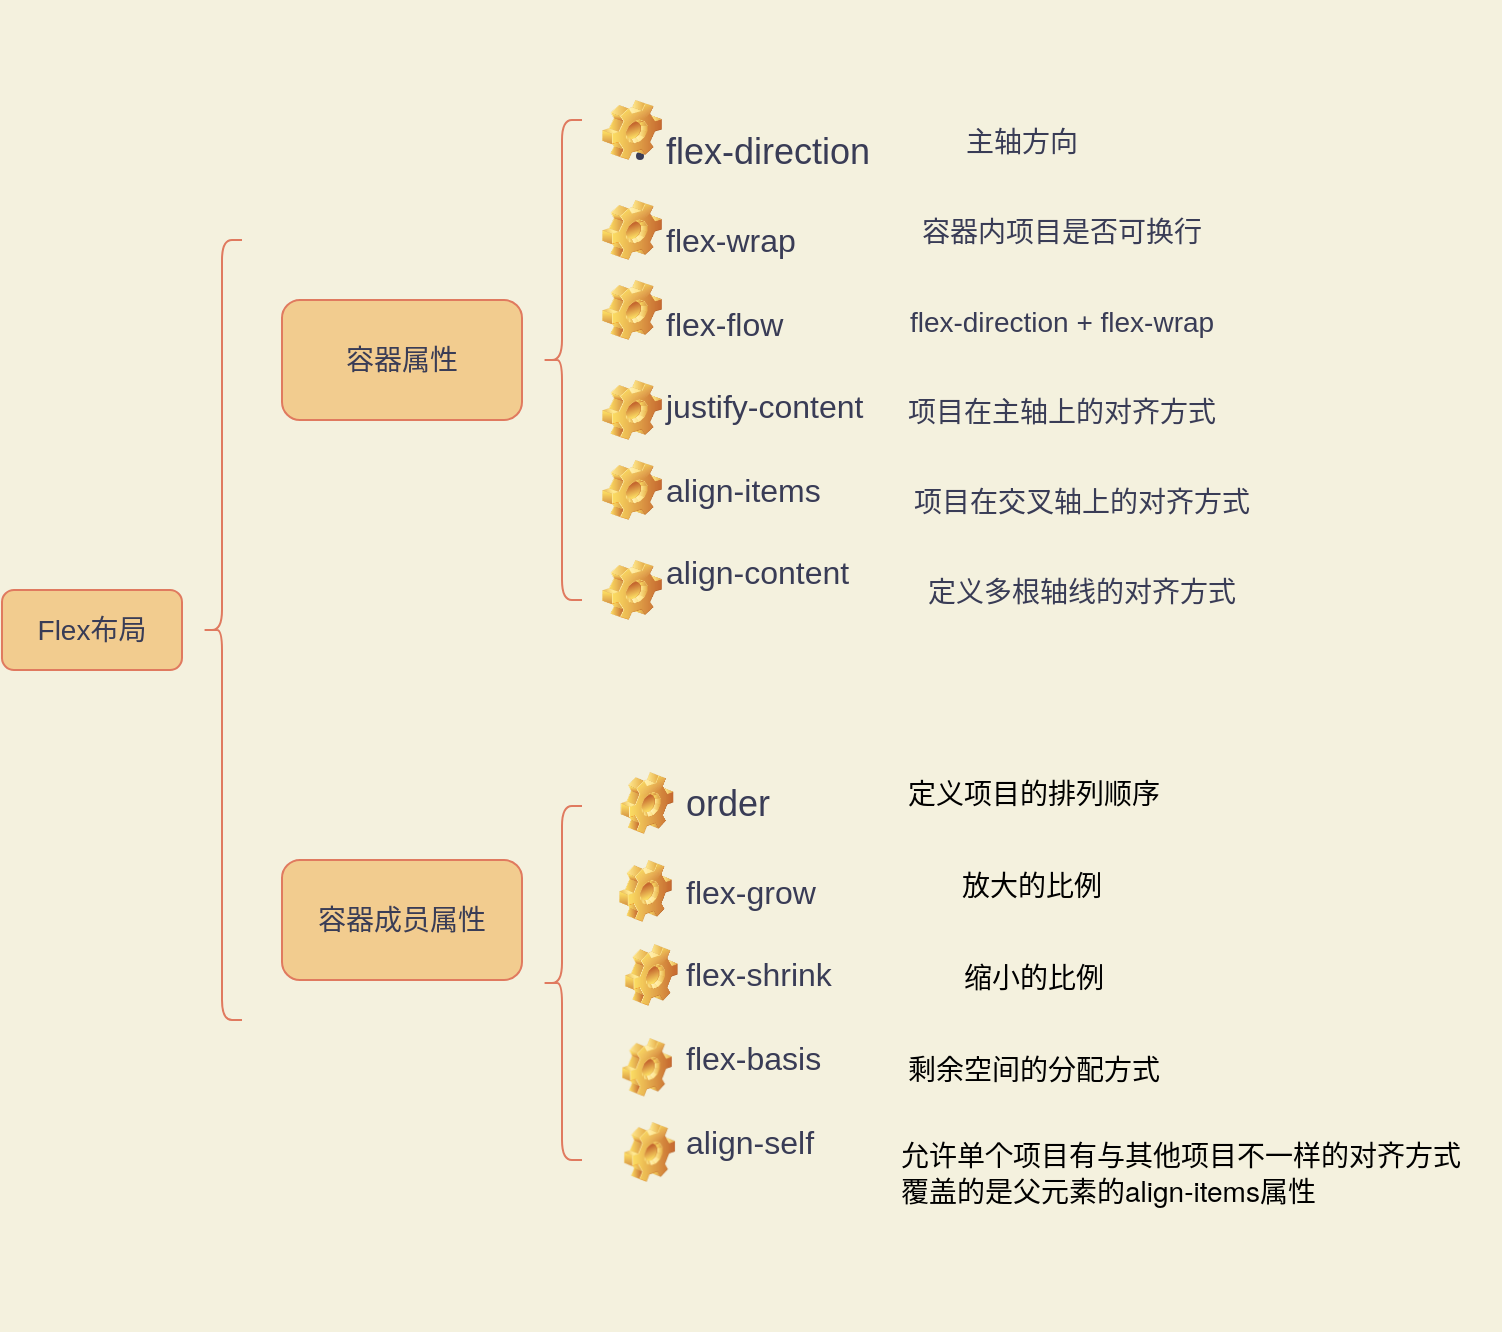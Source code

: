 <mxfile version="20.2.4" type="github">
  <diagram id="c2FVRoN_8Z9HTurI5afC" name="第 1 页">
    <mxGraphModel dx="1051" dy="1851" grid="1" gridSize="10" guides="1" tooltips="1" connect="1" arrows="1" fold="1" page="1" pageScale="1" pageWidth="827" pageHeight="1169" background="#F4F1DE" math="0" shadow="0">
      <root>
        <mxCell id="0" />
        <mxCell id="1" parent="0" />
        <mxCell id="L_hdj1qBmgPDhR9yNJKh-1" value="&lt;font style=&quot;font-size: 14px;&quot;&gt;Flex布局&lt;/font&gt;" style="rounded=1;whiteSpace=wrap;html=1;fillColor=#F2CC8F;strokeColor=#E07A5F;fontColor=#393C56;" vertex="1" parent="1">
          <mxGeometry x="40" y="282" width="90" height="40" as="geometry" />
        </mxCell>
        <mxCell id="L_hdj1qBmgPDhR9yNJKh-2" value="" style="shape=curlyBracket;whiteSpace=wrap;html=1;rounded=1;fontColor=#393C56;strokeColor=#E07A5F;fillColor=#F2CC8F;" vertex="1" parent="1">
          <mxGeometry x="140" y="107" width="20" height="390" as="geometry" />
        </mxCell>
        <mxCell id="L_hdj1qBmgPDhR9yNJKh-3" value="&lt;font style=&quot;font-size: 14px;&quot;&gt;容器属性&lt;/font&gt;" style="rounded=1;whiteSpace=wrap;html=1;fontColor=#393C56;strokeColor=#E07A5F;fillColor=#F2CC8F;" vertex="1" parent="1">
          <mxGeometry x="180" y="137" width="120" height="60" as="geometry" />
        </mxCell>
        <mxCell id="L_hdj1qBmgPDhR9yNJKh-4" value="容器成员属性" style="rounded=1;whiteSpace=wrap;html=1;fontSize=14;fontColor=#393C56;strokeColor=#E07A5F;fillColor=#F2CC8F;" vertex="1" parent="1">
          <mxGeometry x="180" y="417" width="120" height="60" as="geometry" />
        </mxCell>
        <mxCell id="L_hdj1qBmgPDhR9yNJKh-5" value="" style="shape=curlyBracket;whiteSpace=wrap;html=1;rounded=1;fontSize=14;fontColor=#393C56;strokeColor=#E07A5F;fillColor=#F2CC8F;" vertex="1" parent="1">
          <mxGeometry x="310" y="47" width="20" height="240" as="geometry" />
        </mxCell>
        <mxCell id="L_hdj1qBmgPDhR9yNJKh-7" value="&lt;ul style=&quot;line-height: 2.6;&quot;&gt;&lt;li style=&quot;margin-bottom: 0px;&quot;&gt;&lt;font style=&quot;font-size: 18px;&quot;&gt;flex-direction&lt;/font&gt;&lt;/li&gt;&lt;li style=&quot;margin-bottom: 0px;&quot;&gt;&lt;font size=&quot;3&quot;&gt;flex-wrap&lt;/font&gt;&lt;/li&gt;&lt;li style=&quot;margin-bottom: 0px;&quot;&gt;&lt;font size=&quot;3&quot;&gt;flex-flow&lt;/font&gt;&lt;/li&gt;&lt;li style=&quot;margin-bottom: 0px;&quot;&gt;&lt;font size=&quot;3&quot;&gt;justify-content&lt;/font&gt;&lt;/li&gt;&lt;li style=&quot;margin-bottom: 0px;&quot;&gt;&lt;font size=&quot;3&quot;&gt;align-items&lt;/font&gt;&lt;/li&gt;&lt;li style=&quot;margin-bottom: 0px;&quot;&gt;&lt;font size=&quot;3&quot;&gt;align-content&lt;/font&gt;&lt;/li&gt;&lt;/ul&gt;" style="text;strokeColor=none;fillColor=none;html=1;whiteSpace=wrap;verticalAlign=middle;overflow=hidden;fontSize=14;fontColor=#393C56;" vertex="1" parent="1">
          <mxGeometry x="330" y="-13" width="250" height="360" as="geometry" />
        </mxCell>
        <mxCell id="L_hdj1qBmgPDhR9yNJKh-9" value="" style="shape=image;html=1;verticalLabelPosition=bottom;verticalAlign=top;imageAspect=0;image=img/clipart/Gear_128x128.png;fontSize=18;fontColor=#393C56;strokeColor=#E07A5F;fillColor=#F2CC8F;" vertex="1" parent="1">
          <mxGeometry x="340" y="37" width="30" height="30" as="geometry" />
        </mxCell>
        <mxCell id="L_hdj1qBmgPDhR9yNJKh-10" value="" style="shape=image;html=1;verticalLabelPosition=bottom;verticalAlign=top;imageAspect=0;image=img/clipart/Gear_128x128.png;fontSize=18;fontColor=#393C56;strokeColor=#E07A5F;fillColor=#F2CC8F;" vertex="1" parent="1">
          <mxGeometry x="340" y="87" width="30" height="30" as="geometry" />
        </mxCell>
        <mxCell id="L_hdj1qBmgPDhR9yNJKh-11" value="" style="shape=image;html=1;verticalLabelPosition=bottom;verticalAlign=top;imageAspect=0;image=img/clipart/Gear_128x128.png;fontSize=18;fontColor=#393C56;strokeColor=#E07A5F;fillColor=#F2CC8F;" vertex="1" parent="1">
          <mxGeometry x="340" y="127" width="30" height="30" as="geometry" />
        </mxCell>
        <mxCell id="L_hdj1qBmgPDhR9yNJKh-12" value="" style="shape=image;html=1;verticalLabelPosition=bottom;verticalAlign=top;imageAspect=0;image=img/clipart/Gear_128x128.png;fontSize=18;fontColor=#393C56;strokeColor=#E07A5F;fillColor=#F2CC8F;" vertex="1" parent="1">
          <mxGeometry x="340" y="177" width="30" height="30" as="geometry" />
        </mxCell>
        <mxCell id="L_hdj1qBmgPDhR9yNJKh-13" value="" style="shape=image;html=1;verticalLabelPosition=bottom;verticalAlign=top;imageAspect=0;image=img/clipart/Gear_128x128.png;fontSize=18;fontColor=#393C56;strokeColor=#E07A5F;fillColor=#F2CC8F;" vertex="1" parent="1">
          <mxGeometry x="340" y="217" width="30" height="30" as="geometry" />
        </mxCell>
        <mxCell id="L_hdj1qBmgPDhR9yNJKh-14" value="" style="shape=image;html=1;verticalLabelPosition=bottom;verticalAlign=top;imageAspect=0;image=img/clipart/Gear_128x128.png;fontSize=18;fontColor=#393C56;strokeColor=#E07A5F;fillColor=#F2CC8F;" vertex="1" parent="1">
          <mxGeometry x="340" y="267" width="30" height="30" as="geometry" />
        </mxCell>
        <mxCell id="L_hdj1qBmgPDhR9yNJKh-15" value="&lt;font style=&quot;font-size: 14px;&quot;&gt;主轴方向&lt;/font&gt;" style="text;html=1;strokeColor=none;fillColor=none;align=center;verticalAlign=middle;whiteSpace=wrap;rounded=0;fontSize=18;fontColor=#393C56;" vertex="1" parent="1">
          <mxGeometry x="490" y="47" width="120" height="20" as="geometry" />
        </mxCell>
        <mxCell id="L_hdj1qBmgPDhR9yNJKh-16" value="&lt;font style=&quot;font-size: 14px;&quot;&gt;容器内项目是否可换行&lt;/font&gt;" style="text;html=1;strokeColor=none;fillColor=none;align=center;verticalAlign=middle;whiteSpace=wrap;rounded=0;fontSize=18;fontColor=#393C56;" vertex="1" parent="1">
          <mxGeometry x="490" y="89.5" width="160" height="25" as="geometry" />
        </mxCell>
        <mxCell id="L_hdj1qBmgPDhR9yNJKh-17" value="&lt;font style=&quot;font-size: 14px;&quot;&gt;flex-direction + flex-wrap&lt;/font&gt;" style="text;html=1;strokeColor=none;fillColor=none;align=center;verticalAlign=middle;whiteSpace=wrap;rounded=0;fontSize=18;fontColor=#393C56;" vertex="1" parent="1">
          <mxGeometry x="455" y="137" width="230" height="20" as="geometry" />
        </mxCell>
        <mxCell id="L_hdj1qBmgPDhR9yNJKh-18" value="&lt;font style=&quot;font-size: 14px;&quot;&gt;项目在主轴上的对齐方式&lt;/font&gt;" style="text;html=1;strokeColor=none;fillColor=none;align=center;verticalAlign=middle;whiteSpace=wrap;rounded=0;fontSize=18;fontColor=#393C56;" vertex="1" parent="1">
          <mxGeometry x="470" y="182" width="200" height="20" as="geometry" />
        </mxCell>
        <mxCell id="L_hdj1qBmgPDhR9yNJKh-19" value="&lt;font style=&quot;font-size: 14px;&quot;&gt;项目在交叉轴上的对齐方式&lt;/font&gt;" style="text;html=1;strokeColor=none;fillColor=none;align=center;verticalAlign=middle;whiteSpace=wrap;rounded=0;fontSize=18;fontColor=#393C56;" vertex="1" parent="1">
          <mxGeometry x="480" y="227" width="200" height="20" as="geometry" />
        </mxCell>
        <mxCell id="L_hdj1qBmgPDhR9yNJKh-20" value="&lt;span style=&quot;font-size: 14px;&quot;&gt;定义多根轴线的对齐方式&lt;/span&gt;" style="text;html=1;strokeColor=none;fillColor=none;align=center;verticalAlign=middle;whiteSpace=wrap;rounded=0;fontSize=18;fontColor=#393C56;" vertex="1" parent="1">
          <mxGeometry x="480" y="272" width="200" height="20" as="geometry" />
        </mxCell>
        <mxCell id="L_hdj1qBmgPDhR9yNJKh-22" value="" style="shape=curlyBracket;whiteSpace=wrap;html=1;rounded=1;fontSize=14;fontColor=#393C56;strokeColor=#E07A5F;fillColor=#F2CC8F;" vertex="1" parent="1">
          <mxGeometry x="310" y="390" width="20" height="177" as="geometry" />
        </mxCell>
        <mxCell id="L_hdj1qBmgPDhR9yNJKh-23" value="&lt;ul style=&quot;line-height: 2.6;&quot;&gt;&lt;li style=&quot;margin-bottom: 0px;&quot;&gt;&lt;span style=&quot;font-size: 18px;&quot;&gt;order&lt;/span&gt;&lt;/li&gt;&lt;li style=&quot;margin-bottom: 0px;&quot;&gt;&lt;font size=&quot;3&quot;&gt;flex-grow&lt;/font&gt;&lt;/li&gt;&lt;li style=&quot;margin-bottom: 0px;&quot;&gt;&lt;font size=&quot;3&quot;&gt;flex-shrink&lt;/font&gt;&lt;/li&gt;&lt;li style=&quot;margin-bottom: 0px;&quot;&gt;&lt;font size=&quot;3&quot;&gt;flex-basis&lt;/font&gt;&lt;/li&gt;&lt;li style=&quot;margin-bottom: 0px;&quot;&gt;&lt;font size=&quot;3&quot;&gt;align-self&lt;/font&gt;&lt;/li&gt;&lt;/ul&gt;" style="text;strokeColor=none;fillColor=none;html=1;whiteSpace=wrap;verticalAlign=middle;overflow=hidden;fontSize=14;fontColor=#393C56;" vertex="1" parent="1">
          <mxGeometry x="340" y="292" width="250" height="360" as="geometry" />
        </mxCell>
        <mxCell id="L_hdj1qBmgPDhR9yNJKh-25" value="" style="shape=image;html=1;verticalLabelPosition=bottom;verticalAlign=top;imageAspect=1;aspect=fixed;image=img/clipart/Gear_128x128.png;fontSize=14;fontColor=#393C56;strokeColor=#E07A5F;fillColor=#F2CC8F;" vertex="1" parent="1">
          <mxGeometry x="351.47" y="459" width="26.43" height="31" as="geometry" />
        </mxCell>
        <mxCell id="L_hdj1qBmgPDhR9yNJKh-26" value="" style="shape=image;html=1;verticalLabelPosition=bottom;verticalAlign=top;imageAspect=1;aspect=fixed;image=img/clipart/Gear_128x128.png;fontSize=14;fontColor=#393C56;strokeColor=#E07A5F;fillColor=#F2CC8F;" vertex="1" parent="1">
          <mxGeometry x="350" y="506" width="24.95" height="29.27" as="geometry" />
        </mxCell>
        <mxCell id="L_hdj1qBmgPDhR9yNJKh-27" value="" style="shape=image;html=1;verticalLabelPosition=bottom;verticalAlign=top;imageAspect=1;aspect=fixed;image=img/clipart/Gear_128x128.png;fontSize=14;fontColor=#393C56;strokeColor=#E07A5F;fillColor=#F2CC8F;" vertex="1" parent="1">
          <mxGeometry x="350.95" y="548" width="25.58" height="30" as="geometry" />
        </mxCell>
        <mxCell id="L_hdj1qBmgPDhR9yNJKh-28" value="" style="shape=image;html=1;verticalLabelPosition=bottom;verticalAlign=top;imageAspect=1;aspect=fixed;image=img/clipart/Gear_128x128.png;fontSize=14;fontColor=#393C56;strokeColor=#E07A5F;fillColor=#F2CC8F;" vertex="1" parent="1">
          <mxGeometry x="348.52" y="417" width="26.43" height="31" as="geometry" />
        </mxCell>
        <mxCell id="L_hdj1qBmgPDhR9yNJKh-29" value="" style="shape=image;html=1;verticalLabelPosition=bottom;verticalAlign=top;imageAspect=1;aspect=fixed;image=img/clipart/Gear_128x128.png;fontSize=14;fontColor=#393C56;strokeColor=#E07A5F;fillColor=#F2CC8F;" vertex="1" parent="1">
          <mxGeometry x="349.26" y="373" width="26.43" height="31" as="geometry" />
        </mxCell>
        <mxCell id="L_hdj1qBmgPDhR9yNJKh-30" value="&lt;span style=&quot;caret-color: rgb(0, 0, 0); color: rgb(0, 0, 0); font-family: -apple-system-font, &amp;quot;Helvetica Neue&amp;quot;, sans-serif; font-size: 14px; font-style: normal; font-variant-caps: normal; font-weight: 400; letter-spacing: normal; text-align: start; text-indent: 0px; text-transform: none; word-spacing: 0px; text-size-adjust: auto; -webkit-text-stroke-width: 0px; text-decoration: none; float: none; display: inline !important;&quot;&gt;定义项目的排列顺序&lt;/span&gt;" style="text;html=1;strokeColor=none;fillColor=none;align=center;verticalAlign=middle;whiteSpace=wrap;rounded=0;fontSize=14;fontColor=#393C56;" vertex="1" parent="1">
          <mxGeometry x="461" y="357.5" width="190" height="50" as="geometry" />
        </mxCell>
        <mxCell id="L_hdj1qBmgPDhR9yNJKh-31" value="&lt;div style=&quot;text-align: start;&quot;&gt;&lt;span style=&quot;background-color: initial; caret-color: rgb(0, 0, 0);&quot;&gt;&lt;font face=&quot;-apple-system-font, Helvetica Neue, sans-serif&quot; color=&quot;#000000&quot;&gt;放大的比例&lt;/font&gt;&lt;/span&gt;&lt;/div&gt;" style="text;html=1;strokeColor=none;fillColor=none;align=center;verticalAlign=middle;whiteSpace=wrap;rounded=0;fontSize=14;fontColor=#393C56;" vertex="1" parent="1">
          <mxGeometry x="460" y="404" width="190" height="50" as="geometry" />
        </mxCell>
        <mxCell id="L_hdj1qBmgPDhR9yNJKh-32" value="&lt;span style=&quot;caret-color: rgb(0, 0, 0); color: rgb(0, 0, 0); font-family: -apple-system-font, &amp;quot;Helvetica Neue&amp;quot;, sans-serif; font-size: 14px; font-style: normal; font-variant-caps: normal; font-weight: 400; letter-spacing: normal; text-align: start; text-indent: 0px; text-transform: none; word-spacing: 0px; text-size-adjust: auto; -webkit-text-stroke-width: 0px; text-decoration: none; float: none; display: inline !important;&quot;&gt;缩小的比例&lt;/span&gt;" style="text;html=1;strokeColor=none;fillColor=none;align=center;verticalAlign=middle;whiteSpace=wrap;rounded=0;fontSize=14;fontColor=#393C56;" vertex="1" parent="1">
          <mxGeometry x="461" y="449.5" width="190" height="50" as="geometry" />
        </mxCell>
        <mxCell id="L_hdj1qBmgPDhR9yNJKh-33" value="&lt;span style=&quot;caret-color: rgb(0, 0, 0); color: rgb(0, 0, 0); font-family: -apple-system-font, &amp;quot;Helvetica Neue&amp;quot;, sans-serif; font-size: 14px; font-style: normal; font-variant-caps: normal; font-weight: 400; letter-spacing: normal; text-align: start; text-indent: 0px; text-transform: none; word-spacing: 0px; text-size-adjust: auto; -webkit-text-stroke-width: 0px; text-decoration: none; float: none; display: inline !important;&quot;&gt;剩余空间的分配方式&lt;/span&gt;" style="text;html=1;strokeColor=none;fillColor=none;align=center;verticalAlign=middle;whiteSpace=wrap;rounded=0;fontSize=14;fontColor=#393C56;" vertex="1" parent="1">
          <mxGeometry x="461" y="495.63" width="190" height="50" as="geometry" />
        </mxCell>
        <mxCell id="L_hdj1qBmgPDhR9yNJKh-34" value="&lt;div style=&quot;text-align: left;&quot;&gt;&lt;span style=&quot;color: rgb(0, 0, 0); font-family: -apple-system-font, &amp;quot;Helvetica Neue&amp;quot;, sans-serif; caret-color: rgb(0, 0, 0); background-color: initial;&quot;&gt;允许单个项目有与其他项目不一样的对齐方式&lt;/span&gt;&lt;/div&gt;&lt;span style=&quot;caret-color: rgb(0, 0, 0); color: rgb(0, 0, 0); font-family: -apple-system-font, &amp;quot;Helvetica Neue&amp;quot;, sans-serif; text-size-adjust: auto;&quot;&gt;&lt;div style=&quot;text-align: left;&quot;&gt;&lt;span style=&quot;background-color: initial;&quot;&gt;覆盖的是父元素的align-items属性&lt;/span&gt;&lt;/div&gt;&lt;/span&gt;" style="text;html=1;strokeColor=none;fillColor=none;align=center;verticalAlign=middle;whiteSpace=wrap;rounded=0;fontSize=14;fontColor=#393C56;" vertex="1" parent="1">
          <mxGeometry x="470" y="548" width="319" height="49" as="geometry" />
        </mxCell>
      </root>
    </mxGraphModel>
  </diagram>
</mxfile>

